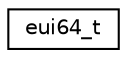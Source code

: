 digraph "Graphical Class Hierarchy"
{
 // LATEX_PDF_SIZE
  edge [fontname="Helvetica",fontsize="10",labelfontname="Helvetica",labelfontsize="10"];
  node [fontname="Helvetica",fontsize="10",shape=record];
  rankdir="LR";
  Node0 [label="eui64_t",height=0.2,width=0.4,color="black", fillcolor="white", style="filled",URL="$unioneui64__t.html",tooltip="Data type to represent an EUI-64."];
}
